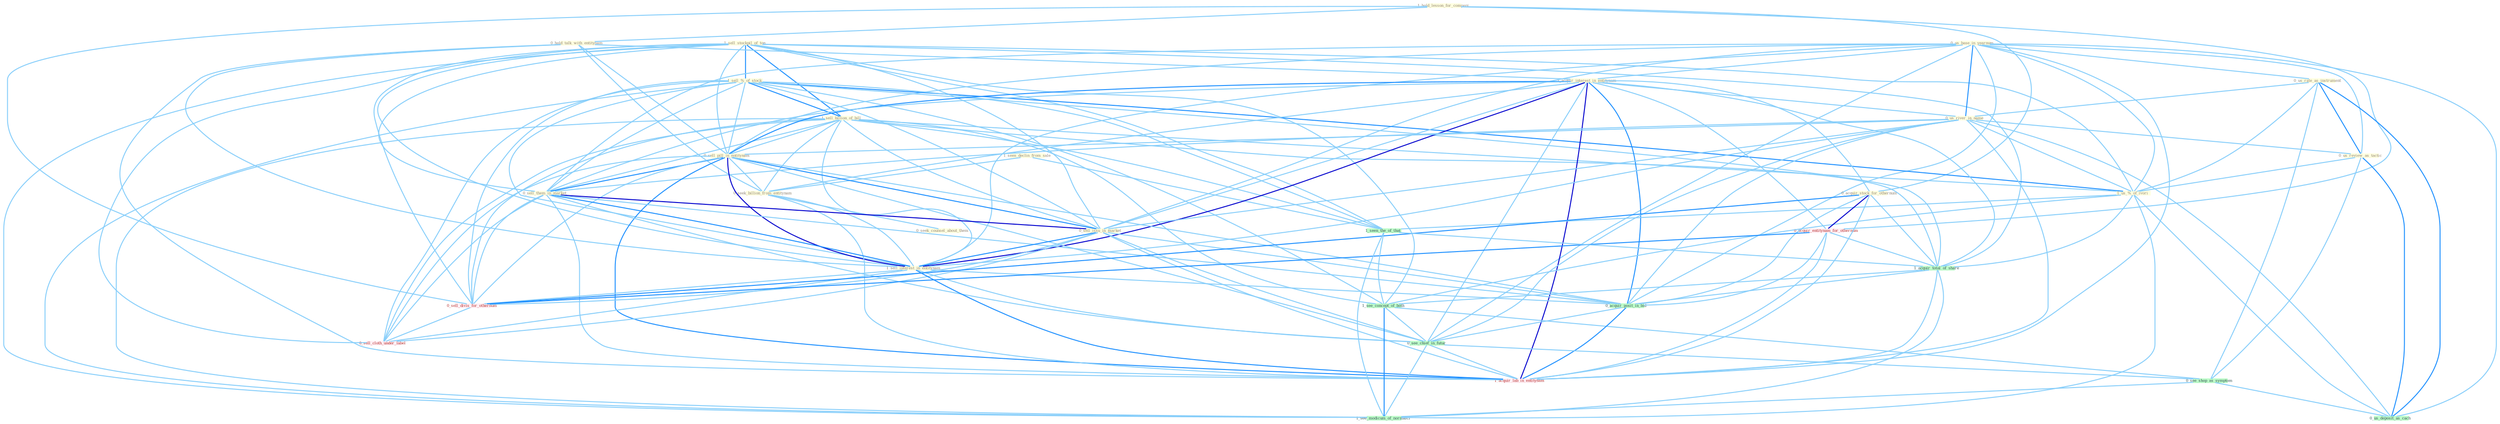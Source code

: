 Graph G{ 
    node
    [shape=polygon,style=filled,width=.5,height=.06,color="#BDFCC9",fixedsize=true,fontsize=4,
    fontcolor="#2f4f4f"];
    {node
    [color="#ffffe0", fontcolor="#8b7d6b"] "1_sell_stockpil_of_ton " "0_us_base_in_yearnum " "1_hold_lesson_for_compani " "1_seen_declin_from_sale " "1_sell_%_of_stock " "0_us_rate_as_instrument " "0_hold_talk_with_entitynam " "1_sell_billion_of_bill " "1_acquir_interest_in_entitynam " "0_us_river_in_name " "0_us_review_as_tactic " "0_sell_pill_in_entitynam " "0_seek_billion_from_entitynam " "0_sell_them_in_market " "0_sell_issu_in_market " "1_us_%_of_ivori " "0_seek_counsel_about_them " "1_sell_interest_in_entitynam " "0_acquir_stock_for_othernum "}
{node [color="#fff0f5", fontcolor="#b22222"] "0_acquir_entitynam_for_othernum " "0_sell_divis_for_othernum " "0_sell_cloth_under_label " "1_acquir_lab_in_entitynam "}
edge [color="#B0E2FF"];

	"1_sell_stockpil_of_ton " -- "1_sell_%_of_stock " [w="2", color="#1e90ff" , len=0.8];
	"1_sell_stockpil_of_ton " -- "1_sell_billion_of_bill " [w="2", color="#1e90ff" , len=0.8];
	"1_sell_stockpil_of_ton " -- "0_sell_pill_in_entitynam " [w="1", color="#87cefa" ];
	"1_sell_stockpil_of_ton " -- "0_sell_them_in_market " [w="1", color="#87cefa" ];
	"1_sell_stockpil_of_ton " -- "0_sell_issu_in_market " [w="1", color="#87cefa" ];
	"1_sell_stockpil_of_ton " -- "1_us_%_of_ivori " [w="1", color="#87cefa" ];
	"1_sell_stockpil_of_ton " -- "1_sell_interest_in_entitynam " [w="1", color="#87cefa" ];
	"1_sell_stockpil_of_ton " -- "1_seen_the_of_that " [w="1", color="#87cefa" ];
	"1_sell_stockpil_of_ton " -- "0_sell_divis_for_othernum " [w="1", color="#87cefa" ];
	"1_sell_stockpil_of_ton " -- "1_acquir_total_of_share " [w="1", color="#87cefa" ];
	"1_sell_stockpil_of_ton " -- "0_sell_cloth_under_label " [w="1", color="#87cefa" ];
	"1_sell_stockpil_of_ton " -- "1_see_concept_of_both " [w="1", color="#87cefa" ];
	"1_sell_stockpil_of_ton " -- "1_see_modicum_of_normalci " [w="1", color="#87cefa" ];
	"0_us_base_in_yearnum " -- "0_us_rate_as_instrument " [w="1", color="#87cefa" ];
	"0_us_base_in_yearnum " -- "1_acquir_interest_in_entitynam " [w="1", color="#87cefa" ];
	"0_us_base_in_yearnum " -- "0_us_river_in_name " [w="2", color="#1e90ff" , len=0.8];
	"0_us_base_in_yearnum " -- "0_us_review_as_tactic " [w="1", color="#87cefa" ];
	"0_us_base_in_yearnum " -- "0_sell_pill_in_entitynam " [w="1", color="#87cefa" ];
	"0_us_base_in_yearnum " -- "0_sell_them_in_market " [w="1", color="#87cefa" ];
	"0_us_base_in_yearnum " -- "0_sell_issu_in_market " [w="1", color="#87cefa" ];
	"0_us_base_in_yearnum " -- "1_us_%_of_ivori " [w="1", color="#87cefa" ];
	"0_us_base_in_yearnum " -- "1_sell_interest_in_entitynam " [w="1", color="#87cefa" ];
	"0_us_base_in_yearnum " -- "0_acquir_posit_in_bid " [w="1", color="#87cefa" ];
	"0_us_base_in_yearnum " -- "0_see_chief_in_futur " [w="1", color="#87cefa" ];
	"0_us_base_in_yearnum " -- "1_acquir_lab_in_entitynam " [w="1", color="#87cefa" ];
	"0_us_base_in_yearnum " -- "0_us_deposit_as_cach " [w="1", color="#87cefa" ];
	"1_hold_lesson_for_compani " -- "0_hold_talk_with_entitynam " [w="1", color="#87cefa" ];
	"1_hold_lesson_for_compani " -- "0_acquir_stock_for_othernum " [w="1", color="#87cefa" ];
	"1_hold_lesson_for_compani " -- "0_acquir_entitynam_for_othernum " [w="1", color="#87cefa" ];
	"1_hold_lesson_for_compani " -- "0_sell_divis_for_othernum " [w="1", color="#87cefa" ];
	"1_seen_declin_from_sale " -- "0_seek_billion_from_entitynam " [w="1", color="#87cefa" ];
	"1_seen_declin_from_sale " -- "1_seen_the_of_that " [w="1", color="#87cefa" ];
	"1_sell_%_of_stock " -- "1_sell_billion_of_bill " [w="2", color="#1e90ff" , len=0.8];
	"1_sell_%_of_stock " -- "0_sell_pill_in_entitynam " [w="1", color="#87cefa" ];
	"1_sell_%_of_stock " -- "0_sell_them_in_market " [w="1", color="#87cefa" ];
	"1_sell_%_of_stock " -- "0_sell_issu_in_market " [w="1", color="#87cefa" ];
	"1_sell_%_of_stock " -- "1_us_%_of_ivori " [w="2", color="#1e90ff" , len=0.8];
	"1_sell_%_of_stock " -- "1_sell_interest_in_entitynam " [w="1", color="#87cefa" ];
	"1_sell_%_of_stock " -- "1_seen_the_of_that " [w="1", color="#87cefa" ];
	"1_sell_%_of_stock " -- "0_sell_divis_for_othernum " [w="1", color="#87cefa" ];
	"1_sell_%_of_stock " -- "1_acquir_total_of_share " [w="1", color="#87cefa" ];
	"1_sell_%_of_stock " -- "0_sell_cloth_under_label " [w="1", color="#87cefa" ];
	"1_sell_%_of_stock " -- "1_see_concept_of_both " [w="1", color="#87cefa" ];
	"1_sell_%_of_stock " -- "1_see_modicum_of_normalci " [w="1", color="#87cefa" ];
	"0_us_rate_as_instrument " -- "0_us_river_in_name " [w="1", color="#87cefa" ];
	"0_us_rate_as_instrument " -- "0_us_review_as_tactic " [w="2", color="#1e90ff" , len=0.8];
	"0_us_rate_as_instrument " -- "1_us_%_of_ivori " [w="1", color="#87cefa" ];
	"0_us_rate_as_instrument " -- "0_see_shop_as_symptom " [w="1", color="#87cefa" ];
	"0_us_rate_as_instrument " -- "0_us_deposit_as_cach " [w="2", color="#1e90ff" , len=0.8];
	"0_hold_talk_with_entitynam " -- "1_acquir_interest_in_entitynam " [w="1", color="#87cefa" ];
	"0_hold_talk_with_entitynam " -- "0_sell_pill_in_entitynam " [w="1", color="#87cefa" ];
	"0_hold_talk_with_entitynam " -- "0_seek_billion_from_entitynam " [w="1", color="#87cefa" ];
	"0_hold_talk_with_entitynam " -- "1_sell_interest_in_entitynam " [w="1", color="#87cefa" ];
	"0_hold_talk_with_entitynam " -- "1_acquir_lab_in_entitynam " [w="1", color="#87cefa" ];
	"1_sell_billion_of_bill " -- "0_sell_pill_in_entitynam " [w="1", color="#87cefa" ];
	"1_sell_billion_of_bill " -- "0_seek_billion_from_entitynam " [w="1", color="#87cefa" ];
	"1_sell_billion_of_bill " -- "0_sell_them_in_market " [w="1", color="#87cefa" ];
	"1_sell_billion_of_bill " -- "0_sell_issu_in_market " [w="1", color="#87cefa" ];
	"1_sell_billion_of_bill " -- "1_us_%_of_ivori " [w="1", color="#87cefa" ];
	"1_sell_billion_of_bill " -- "1_sell_interest_in_entitynam " [w="1", color="#87cefa" ];
	"1_sell_billion_of_bill " -- "1_seen_the_of_that " [w="1", color="#87cefa" ];
	"1_sell_billion_of_bill " -- "0_sell_divis_for_othernum " [w="1", color="#87cefa" ];
	"1_sell_billion_of_bill " -- "1_acquir_total_of_share " [w="1", color="#87cefa" ];
	"1_sell_billion_of_bill " -- "0_sell_cloth_under_label " [w="1", color="#87cefa" ];
	"1_sell_billion_of_bill " -- "1_see_concept_of_both " [w="1", color="#87cefa" ];
	"1_sell_billion_of_bill " -- "1_see_modicum_of_normalci " [w="1", color="#87cefa" ];
	"1_acquir_interest_in_entitynam " -- "0_us_river_in_name " [w="1", color="#87cefa" ];
	"1_acquir_interest_in_entitynam " -- "0_sell_pill_in_entitynam " [w="2", color="#1e90ff" , len=0.8];
	"1_acquir_interest_in_entitynam " -- "0_seek_billion_from_entitynam " [w="1", color="#87cefa" ];
	"1_acquir_interest_in_entitynam " -- "0_sell_them_in_market " [w="1", color="#87cefa" ];
	"1_acquir_interest_in_entitynam " -- "0_sell_issu_in_market " [w="1", color="#87cefa" ];
	"1_acquir_interest_in_entitynam " -- "1_sell_interest_in_entitynam " [w="3", color="#0000cd" , len=0.6];
	"1_acquir_interest_in_entitynam " -- "0_acquir_stock_for_othernum " [w="1", color="#87cefa" ];
	"1_acquir_interest_in_entitynam " -- "0_acquir_entitynam_for_othernum " [w="1", color="#87cefa" ];
	"1_acquir_interest_in_entitynam " -- "1_acquir_total_of_share " [w="1", color="#87cefa" ];
	"1_acquir_interest_in_entitynam " -- "0_acquir_posit_in_bid " [w="2", color="#1e90ff" , len=0.8];
	"1_acquir_interest_in_entitynam " -- "0_see_chief_in_futur " [w="1", color="#87cefa" ];
	"1_acquir_interest_in_entitynam " -- "1_acquir_lab_in_entitynam " [w="3", color="#0000cd" , len=0.6];
	"0_us_river_in_name " -- "0_us_review_as_tactic " [w="1", color="#87cefa" ];
	"0_us_river_in_name " -- "0_sell_pill_in_entitynam " [w="1", color="#87cefa" ];
	"0_us_river_in_name " -- "0_sell_them_in_market " [w="1", color="#87cefa" ];
	"0_us_river_in_name " -- "0_sell_issu_in_market " [w="1", color="#87cefa" ];
	"0_us_river_in_name " -- "1_us_%_of_ivori " [w="1", color="#87cefa" ];
	"0_us_river_in_name " -- "1_sell_interest_in_entitynam " [w="1", color="#87cefa" ];
	"0_us_river_in_name " -- "0_acquir_posit_in_bid " [w="1", color="#87cefa" ];
	"0_us_river_in_name " -- "0_see_chief_in_futur " [w="1", color="#87cefa" ];
	"0_us_river_in_name " -- "1_acquir_lab_in_entitynam " [w="1", color="#87cefa" ];
	"0_us_river_in_name " -- "0_us_deposit_as_cach " [w="1", color="#87cefa" ];
	"0_us_review_as_tactic " -- "1_us_%_of_ivori " [w="1", color="#87cefa" ];
	"0_us_review_as_tactic " -- "0_see_shop_as_symptom " [w="1", color="#87cefa" ];
	"0_us_review_as_tactic " -- "0_us_deposit_as_cach " [w="2", color="#1e90ff" , len=0.8];
	"0_sell_pill_in_entitynam " -- "0_seek_billion_from_entitynam " [w="1", color="#87cefa" ];
	"0_sell_pill_in_entitynam " -- "0_sell_them_in_market " [w="2", color="#1e90ff" , len=0.8];
	"0_sell_pill_in_entitynam " -- "0_sell_issu_in_market " [w="2", color="#1e90ff" , len=0.8];
	"0_sell_pill_in_entitynam " -- "1_sell_interest_in_entitynam " [w="3", color="#0000cd" , len=0.6];
	"0_sell_pill_in_entitynam " -- "0_sell_divis_for_othernum " [w="1", color="#87cefa" ];
	"0_sell_pill_in_entitynam " -- "0_sell_cloth_under_label " [w="1", color="#87cefa" ];
	"0_sell_pill_in_entitynam " -- "0_acquir_posit_in_bid " [w="1", color="#87cefa" ];
	"0_sell_pill_in_entitynam " -- "0_see_chief_in_futur " [w="1", color="#87cefa" ];
	"0_sell_pill_in_entitynam " -- "1_acquir_lab_in_entitynam " [w="2", color="#1e90ff" , len=0.8];
	"0_seek_billion_from_entitynam " -- "0_seek_counsel_about_them " [w="1", color="#87cefa" ];
	"0_seek_billion_from_entitynam " -- "1_sell_interest_in_entitynam " [w="1", color="#87cefa" ];
	"0_seek_billion_from_entitynam " -- "1_acquir_lab_in_entitynam " [w="1", color="#87cefa" ];
	"0_sell_them_in_market " -- "0_sell_issu_in_market " [w="3", color="#0000cd" , len=0.6];
	"0_sell_them_in_market " -- "1_sell_interest_in_entitynam " [w="2", color="#1e90ff" , len=0.8];
	"0_sell_them_in_market " -- "0_sell_divis_for_othernum " [w="1", color="#87cefa" ];
	"0_sell_them_in_market " -- "0_sell_cloth_under_label " [w="1", color="#87cefa" ];
	"0_sell_them_in_market " -- "0_acquir_posit_in_bid " [w="1", color="#87cefa" ];
	"0_sell_them_in_market " -- "0_see_chief_in_futur " [w="1", color="#87cefa" ];
	"0_sell_them_in_market " -- "1_acquir_lab_in_entitynam " [w="1", color="#87cefa" ];
	"0_sell_issu_in_market " -- "1_sell_interest_in_entitynam " [w="2", color="#1e90ff" , len=0.8];
	"0_sell_issu_in_market " -- "0_sell_divis_for_othernum " [w="1", color="#87cefa" ];
	"0_sell_issu_in_market " -- "0_sell_cloth_under_label " [w="1", color="#87cefa" ];
	"0_sell_issu_in_market " -- "0_acquir_posit_in_bid " [w="1", color="#87cefa" ];
	"0_sell_issu_in_market " -- "0_see_chief_in_futur " [w="1", color="#87cefa" ];
	"0_sell_issu_in_market " -- "1_acquir_lab_in_entitynam " [w="1", color="#87cefa" ];
	"1_us_%_of_ivori " -- "1_seen_the_of_that " [w="1", color="#87cefa" ];
	"1_us_%_of_ivori " -- "1_acquir_total_of_share " [w="1", color="#87cefa" ];
	"1_us_%_of_ivori " -- "1_see_concept_of_both " [w="1", color="#87cefa" ];
	"1_us_%_of_ivori " -- "0_us_deposit_as_cach " [w="1", color="#87cefa" ];
	"1_us_%_of_ivori " -- "1_see_modicum_of_normalci " [w="1", color="#87cefa" ];
	"1_sell_interest_in_entitynam " -- "0_sell_divis_for_othernum " [w="1", color="#87cefa" ];
	"1_sell_interest_in_entitynam " -- "0_sell_cloth_under_label " [w="1", color="#87cefa" ];
	"1_sell_interest_in_entitynam " -- "0_acquir_posit_in_bid " [w="1", color="#87cefa" ];
	"1_sell_interest_in_entitynam " -- "0_see_chief_in_futur " [w="1", color="#87cefa" ];
	"1_sell_interest_in_entitynam " -- "1_acquir_lab_in_entitynam " [w="2", color="#1e90ff" , len=0.8];
	"0_acquir_stock_for_othernum " -- "0_acquir_entitynam_for_othernum " [w="3", color="#0000cd" , len=0.6];
	"0_acquir_stock_for_othernum " -- "0_sell_divis_for_othernum " [w="2", color="#1e90ff" , len=0.8];
	"0_acquir_stock_for_othernum " -- "1_acquir_total_of_share " [w="1", color="#87cefa" ];
	"0_acquir_stock_for_othernum " -- "0_acquir_posit_in_bid " [w="1", color="#87cefa" ];
	"0_acquir_stock_for_othernum " -- "1_acquir_lab_in_entitynam " [w="1", color="#87cefa" ];
	"0_acquir_entitynam_for_othernum " -- "0_sell_divis_for_othernum " [w="2", color="#1e90ff" , len=0.8];
	"0_acquir_entitynam_for_othernum " -- "1_acquir_total_of_share " [w="1", color="#87cefa" ];
	"0_acquir_entitynam_for_othernum " -- "0_acquir_posit_in_bid " [w="1", color="#87cefa" ];
	"0_acquir_entitynam_for_othernum " -- "1_acquir_lab_in_entitynam " [w="1", color="#87cefa" ];
	"1_seen_the_of_that " -- "1_acquir_total_of_share " [w="1", color="#87cefa" ];
	"1_seen_the_of_that " -- "1_see_concept_of_both " [w="1", color="#87cefa" ];
	"1_seen_the_of_that " -- "1_see_modicum_of_normalci " [w="1", color="#87cefa" ];
	"0_sell_divis_for_othernum " -- "0_sell_cloth_under_label " [w="1", color="#87cefa" ];
	"1_acquir_total_of_share " -- "0_acquir_posit_in_bid " [w="1", color="#87cefa" ];
	"1_acquir_total_of_share " -- "1_see_concept_of_both " [w="1", color="#87cefa" ];
	"1_acquir_total_of_share " -- "1_acquir_lab_in_entitynam " [w="1", color="#87cefa" ];
	"1_acquir_total_of_share " -- "1_see_modicum_of_normalci " [w="1", color="#87cefa" ];
	"0_acquir_posit_in_bid " -- "0_see_chief_in_futur " [w="1", color="#87cefa" ];
	"0_acquir_posit_in_bid " -- "1_acquir_lab_in_entitynam " [w="2", color="#1e90ff" , len=0.8];
	"1_see_concept_of_both " -- "0_see_chief_in_futur " [w="1", color="#87cefa" ];
	"1_see_concept_of_both " -- "0_see_shop_as_symptom " [w="1", color="#87cefa" ];
	"1_see_concept_of_both " -- "1_see_modicum_of_normalci " [w="2", color="#1e90ff" , len=0.8];
	"0_see_chief_in_futur " -- "0_see_shop_as_symptom " [w="1", color="#87cefa" ];
	"0_see_chief_in_futur " -- "1_acquir_lab_in_entitynam " [w="1", color="#87cefa" ];
	"0_see_chief_in_futur " -- "1_see_modicum_of_normalci " [w="1", color="#87cefa" ];
	"0_see_shop_as_symptom " -- "0_us_deposit_as_cach " [w="1", color="#87cefa" ];
	"0_see_shop_as_symptom " -- "1_see_modicum_of_normalci " [w="1", color="#87cefa" ];
}